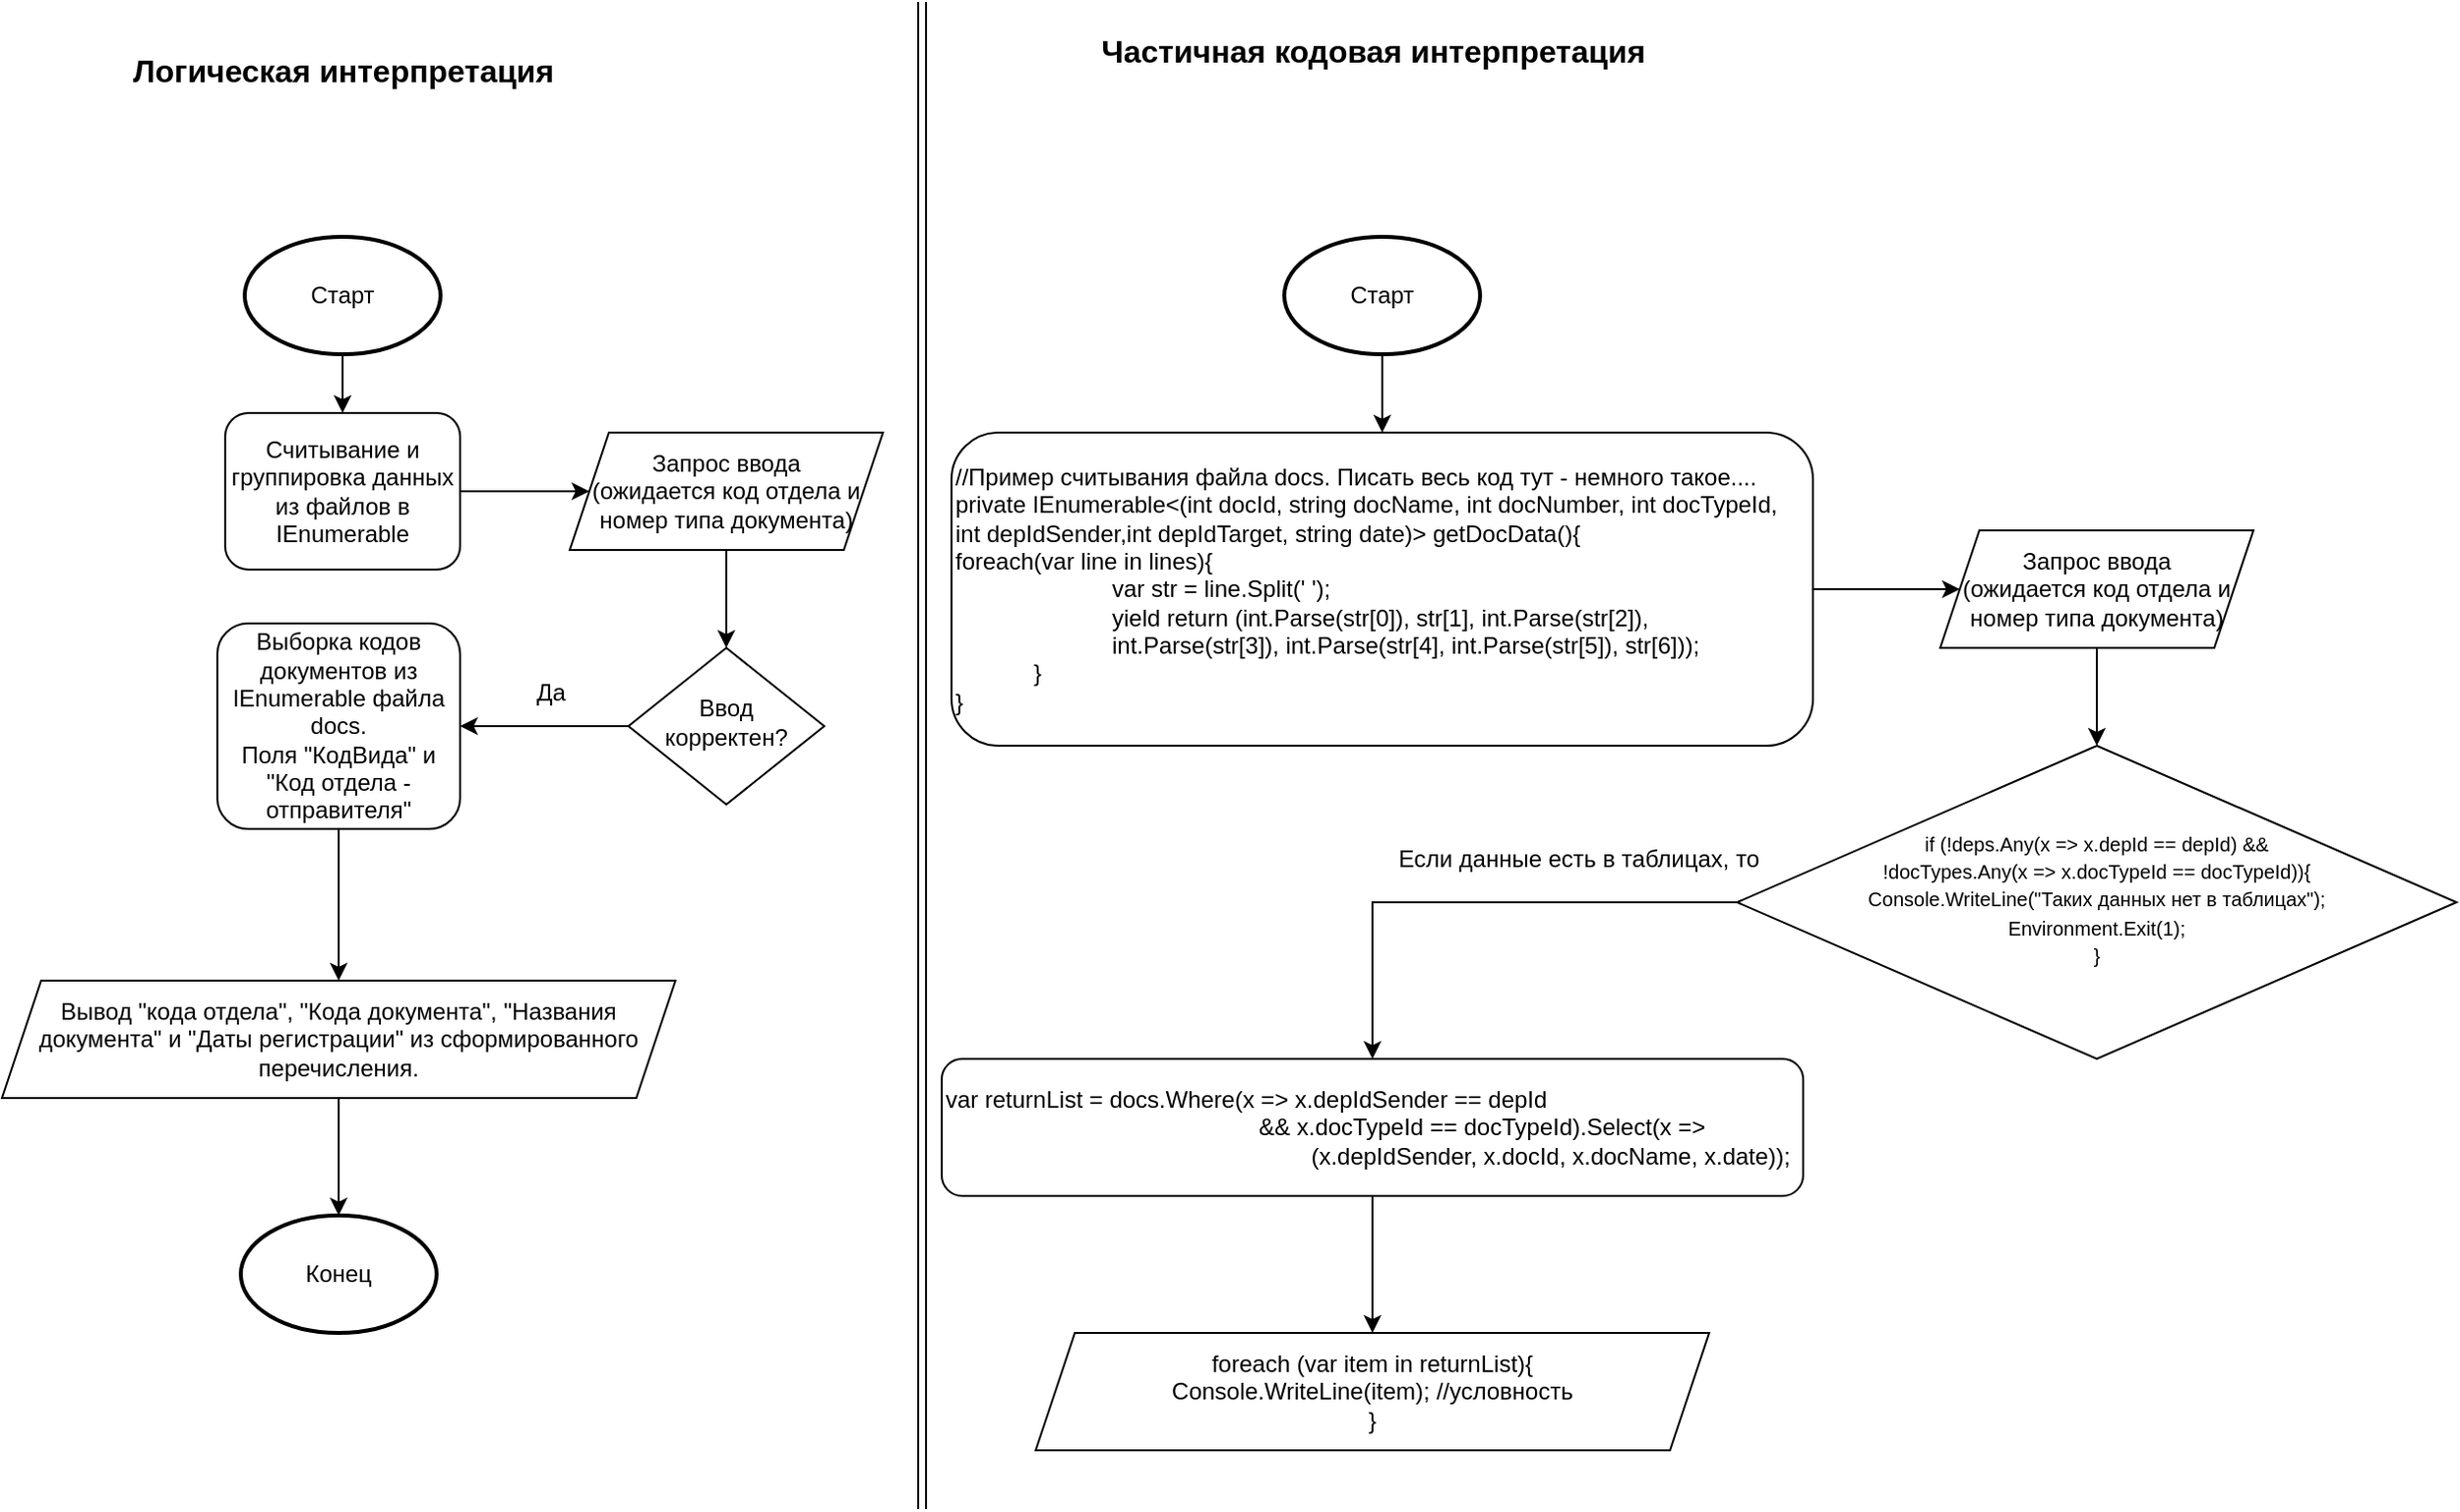 <mxfile version="21.7.4" type="device">
  <diagram id="C5RBs43oDa-KdzZeNtuy" name="Page-1">
    <mxGraphModel dx="2364" dy="2150" grid="1" gridSize="10" guides="1" tooltips="1" connect="1" arrows="1" fold="1" page="1" pageScale="1" pageWidth="827" pageHeight="1169" math="0" shadow="0">
      <root>
        <mxCell id="WIyWlLk6GJQsqaUBKTNV-0" />
        <mxCell id="WIyWlLk6GJQsqaUBKTNV-1" parent="WIyWlLk6GJQsqaUBKTNV-0" />
        <mxCell id="WIyWlLk6GJQsqaUBKTNV-3" value="Считывание и группировка данных из файлов в IEnumerable" style="rounded=1;whiteSpace=wrap;html=1;fontSize=12;glass=0;strokeWidth=1;shadow=0;" parent="WIyWlLk6GJQsqaUBKTNV-1" vertex="1">
          <mxGeometry x="-156" y="30" width="120" height="80" as="geometry" />
        </mxCell>
        <mxCell id="MWM0EeQzqQKpR9GFQB0R-3" value="Старт" style="strokeWidth=2;html=1;shape=mxgraph.flowchart.start_1;whiteSpace=wrap;" vertex="1" parent="WIyWlLk6GJQsqaUBKTNV-1">
          <mxGeometry x="-146" y="-60" width="100" height="60" as="geometry" />
        </mxCell>
        <mxCell id="MWM0EeQzqQKpR9GFQB0R-4" value="" style="endArrow=classic;html=1;rounded=0;exitX=0.5;exitY=1;exitDx=0;exitDy=0;exitPerimeter=0;entryX=0.5;entryY=0;entryDx=0;entryDy=0;" edge="1" parent="WIyWlLk6GJQsqaUBKTNV-1" source="MWM0EeQzqQKpR9GFQB0R-3" target="WIyWlLk6GJQsqaUBKTNV-3">
          <mxGeometry width="50" height="50" relative="1" as="geometry">
            <mxPoint x="-120" y="340" as="sourcePoint" />
            <mxPoint x="-30" y="100" as="targetPoint" />
          </mxGeometry>
        </mxCell>
        <mxCell id="MWM0EeQzqQKpR9GFQB0R-5" value="" style="endArrow=classic;html=1;rounded=0;exitX=1;exitY=0.5;exitDx=0;exitDy=0;entryX=0;entryY=0.5;entryDx=0;entryDy=0;" edge="1" parent="WIyWlLk6GJQsqaUBKTNV-1" source="WIyWlLk6GJQsqaUBKTNV-3" target="MWM0EeQzqQKpR9GFQB0R-7">
          <mxGeometry width="50" height="50" relative="1" as="geometry">
            <mxPoint x="-140" y="270" as="sourcePoint" />
            <mxPoint x="40" y="70" as="targetPoint" />
          </mxGeometry>
        </mxCell>
        <mxCell id="MWM0EeQzqQKpR9GFQB0R-7" value="Запрос ввода&lt;br&gt;(ожидается код отдела и номер типа документа)" style="shape=parallelogram;perimeter=parallelogramPerimeter;whiteSpace=wrap;html=1;fixedSize=1;" vertex="1" parent="WIyWlLk6GJQsqaUBKTNV-1">
          <mxGeometry x="20" y="40" width="160" height="60" as="geometry" />
        </mxCell>
        <mxCell id="MWM0EeQzqQKpR9GFQB0R-8" value="Ввод корректен?" style="rhombus;whiteSpace=wrap;html=1;shadow=0;fontFamily=Helvetica;fontSize=12;align=center;strokeWidth=1;spacing=6;spacingTop=-4;" vertex="1" parent="WIyWlLk6GJQsqaUBKTNV-1">
          <mxGeometry x="50" y="150" width="100" height="80" as="geometry" />
        </mxCell>
        <mxCell id="MWM0EeQzqQKpR9GFQB0R-9" value="" style="endArrow=classic;html=1;rounded=0;exitX=0.5;exitY=1;exitDx=0;exitDy=0;entryX=0.5;entryY=0;entryDx=0;entryDy=0;" edge="1" parent="WIyWlLk6GJQsqaUBKTNV-1" source="MWM0EeQzqQKpR9GFQB0R-7" target="MWM0EeQzqQKpR9GFQB0R-8">
          <mxGeometry width="50" height="50" relative="1" as="geometry">
            <mxPoint x="-100" y="270" as="sourcePoint" />
            <mxPoint x="-50" y="220" as="targetPoint" />
          </mxGeometry>
        </mxCell>
        <mxCell id="MWM0EeQzqQKpR9GFQB0R-12" value="" style="endArrow=classic;html=1;rounded=0;exitX=0;exitY=0.5;exitDx=0;exitDy=0;entryX=1;entryY=0.5;entryDx=0;entryDy=0;" edge="1" parent="WIyWlLk6GJQsqaUBKTNV-1" source="MWM0EeQzqQKpR9GFQB0R-8" target="MWM0EeQzqQKpR9GFQB0R-14">
          <mxGeometry width="50" height="50" relative="1" as="geometry">
            <mxPoint x="-100" y="270" as="sourcePoint" />
            <mxPoint x="-20" y="190" as="targetPoint" />
          </mxGeometry>
        </mxCell>
        <mxCell id="MWM0EeQzqQKpR9GFQB0R-13" value="Да" style="text;html=1;align=center;verticalAlign=middle;resizable=0;points=[];autosize=1;strokeColor=none;fillColor=none;" vertex="1" parent="WIyWlLk6GJQsqaUBKTNV-1">
          <mxGeometry x="-10" y="158" width="40" height="30" as="geometry" />
        </mxCell>
        <mxCell id="MWM0EeQzqQKpR9GFQB0R-14" value="Выборка кодов документов из IEnumerable файла docs.&lt;br&gt;Поля &quot;КодВида&quot; и &quot;Код отдела - отправителя&quot;" style="rounded=1;whiteSpace=wrap;html=1;fontSize=12;glass=0;strokeWidth=1;shadow=0;" vertex="1" parent="WIyWlLk6GJQsqaUBKTNV-1">
          <mxGeometry x="-160" y="137.5" width="124" height="105" as="geometry" />
        </mxCell>
        <mxCell id="MWM0EeQzqQKpR9GFQB0R-15" value="" style="endArrow=classic;html=1;rounded=0;exitX=0.5;exitY=1;exitDx=0;exitDy=0;entryX=0.5;entryY=0;entryDx=0;entryDy=0;" edge="1" parent="WIyWlLk6GJQsqaUBKTNV-1" source="MWM0EeQzqQKpR9GFQB0R-14" target="MWM0EeQzqQKpR9GFQB0R-16">
          <mxGeometry width="50" height="50" relative="1" as="geometry">
            <mxPoint x="200" y="410" as="sourcePoint" />
            <mxPoint x="250" y="360" as="targetPoint" />
          </mxGeometry>
        </mxCell>
        <mxCell id="MWM0EeQzqQKpR9GFQB0R-16" value="Вывод &quot;кода отдела&quot;, &quot;Кода документа&quot;, &quot;Названия документа&quot; и &quot;Даты регистрации&quot; из сформированного перечисления." style="shape=parallelogram;perimeter=parallelogramPerimeter;whiteSpace=wrap;html=1;fixedSize=1;" vertex="1" parent="WIyWlLk6GJQsqaUBKTNV-1">
          <mxGeometry x="-270" y="320" width="344" height="60" as="geometry" />
        </mxCell>
        <mxCell id="MWM0EeQzqQKpR9GFQB0R-17" value="Конец" style="strokeWidth=2;html=1;shape=mxgraph.flowchart.start_1;whiteSpace=wrap;" vertex="1" parent="WIyWlLk6GJQsqaUBKTNV-1">
          <mxGeometry x="-148" y="440" width="100" height="60" as="geometry" />
        </mxCell>
        <mxCell id="MWM0EeQzqQKpR9GFQB0R-18" value="" style="endArrow=classic;html=1;rounded=0;exitX=0.5;exitY=1;exitDx=0;exitDy=0;entryX=0.5;entryY=0;entryDx=0;entryDy=0;entryPerimeter=0;" edge="1" parent="WIyWlLk6GJQsqaUBKTNV-1" source="MWM0EeQzqQKpR9GFQB0R-16" target="MWM0EeQzqQKpR9GFQB0R-17">
          <mxGeometry width="50" height="50" relative="1" as="geometry">
            <mxPoint x="-120" y="850" as="sourcePoint" />
            <mxPoint x="-30" y="430" as="targetPoint" />
          </mxGeometry>
        </mxCell>
        <mxCell id="MWM0EeQzqQKpR9GFQB0R-19" value="Старт" style="strokeWidth=2;html=1;shape=mxgraph.flowchart.start_1;whiteSpace=wrap;" vertex="1" parent="WIyWlLk6GJQsqaUBKTNV-1">
          <mxGeometry x="385" y="-60" width="100" height="60" as="geometry" />
        </mxCell>
        <mxCell id="MWM0EeQzqQKpR9GFQB0R-20" value="" style="endArrow=classic;html=1;rounded=0;exitX=0.5;exitY=1;exitDx=0;exitDy=0;exitPerimeter=0;entryX=0.5;entryY=0;entryDx=0;entryDy=0;" edge="1" parent="WIyWlLk6GJQsqaUBKTNV-1" source="MWM0EeQzqQKpR9GFQB0R-19" target="MWM0EeQzqQKpR9GFQB0R-21">
          <mxGeometry width="50" height="50" relative="1" as="geometry">
            <mxPoint x="503" y="88" as="sourcePoint" />
            <mxPoint x="435" y="40" as="targetPoint" />
          </mxGeometry>
        </mxCell>
        <mxCell id="MWM0EeQzqQKpR9GFQB0R-21" value="//Пример считывания файла docs. Писать весь код тут - немного такое....&lt;br&gt;private IEnumerable&amp;lt;(int docId, string docName, int docNumber, int docTypeId, &lt;br&gt;int depIdSender,int depIdTarget, string date)&amp;gt; getDocData(){&lt;br&gt;&lt;span style=&quot;background-color: initial;&quot;&gt;foreach(var line in lines){&lt;/span&gt;&lt;br&gt;&lt;blockquote style=&quot;margin: 0 0 0 40px; border: none; padding: 0px;&quot;&gt;&lt;blockquote style=&quot;margin: 0 0 0 40px; border: none; padding: 0px;&quot;&gt;var str = line.Split(&#39; &#39;);&lt;/blockquote&gt;&lt;blockquote style=&quot;margin: 0 0 0 40px; border: none; padding: 0px;&quot;&gt;yield return (int.Parse(str[0]), str[1], int.Parse(str[2]), &lt;br&gt;int.Parse(str[3]),&amp;nbsp;int.Parse(str[4],&amp;nbsp;&lt;span style=&quot;background-color: initial;&quot;&gt;int.Parse(str[5]), str[6]&lt;/span&gt;&lt;span style=&quot;background-color: initial;&quot;&gt;)&lt;/span&gt;&lt;span style=&quot;background-color: initial;&quot;&gt;);&lt;/span&gt;&lt;/blockquote&gt;&lt;/blockquote&gt;&lt;blockquote style=&quot;margin: 0 0 0 40px; border: none; padding: 0px;&quot;&gt;}&lt;/blockquote&gt;}" style="rounded=1;whiteSpace=wrap;html=1;fontSize=12;glass=0;strokeWidth=1;shadow=0;align=left;" vertex="1" parent="WIyWlLk6GJQsqaUBKTNV-1">
          <mxGeometry x="215" y="40" width="440" height="160" as="geometry" />
        </mxCell>
        <mxCell id="MWM0EeQzqQKpR9GFQB0R-22" value="Запрос ввода&lt;br&gt;(ожидается код отдела и номер типа документа)" style="shape=parallelogram;perimeter=parallelogramPerimeter;whiteSpace=wrap;html=1;fixedSize=1;" vertex="1" parent="WIyWlLk6GJQsqaUBKTNV-1">
          <mxGeometry x="720" y="90" width="160" height="60" as="geometry" />
        </mxCell>
        <mxCell id="MWM0EeQzqQKpR9GFQB0R-23" value="" style="endArrow=classic;html=1;rounded=0;exitX=1;exitY=0.5;exitDx=0;exitDy=0;entryX=0;entryY=0.5;entryDx=0;entryDy=0;" edge="1" parent="WIyWlLk6GJQsqaUBKTNV-1" source="MWM0EeQzqQKpR9GFQB0R-21" target="MWM0EeQzqQKpR9GFQB0R-22">
          <mxGeometry width="50" height="50" relative="1" as="geometry">
            <mxPoint x="690" y="110" as="sourcePoint" />
            <mxPoint x="756" y="110" as="targetPoint" />
          </mxGeometry>
        </mxCell>
        <mxCell id="MWM0EeQzqQKpR9GFQB0R-24" value="" style="endArrow=classic;html=1;rounded=0;exitX=0.5;exitY=1;exitDx=0;exitDy=0;entryX=0.5;entryY=0;entryDx=0;entryDy=0;" edge="1" parent="WIyWlLk6GJQsqaUBKTNV-1" source="MWM0EeQzqQKpR9GFQB0R-22" target="MWM0EeQzqQKpR9GFQB0R-25">
          <mxGeometry width="50" height="50" relative="1" as="geometry">
            <mxPoint x="780" y="250" as="sourcePoint" />
            <mxPoint x="880" y="190" as="targetPoint" />
          </mxGeometry>
        </mxCell>
        <mxCell id="MWM0EeQzqQKpR9GFQB0R-25" value="&lt;font style=&quot;font-size: 10px;&quot;&gt;if (!deps.Any(x =&amp;gt; x.depId == depId) &amp;amp;&amp;amp; &lt;br&gt;!docTypes.Any(x =&amp;gt; x.docTypeId&amp;nbsp;==&amp;nbsp;docTypeId)){&lt;br&gt;Console.WriteLine(&quot;Таких данных нет в таблицах&quot;);&lt;br&gt;Environment.Exit(1);&lt;br&gt;}&lt;/font&gt;" style="rhombus;whiteSpace=wrap;html=1;shadow=0;fontFamily=Helvetica;fontSize=12;align=center;strokeWidth=1;spacing=6;spacingTop=-4;" vertex="1" parent="WIyWlLk6GJQsqaUBKTNV-1">
          <mxGeometry x="616.25" y="200" width="367.5" height="160" as="geometry" />
        </mxCell>
        <mxCell id="MWM0EeQzqQKpR9GFQB0R-26" value="" style="endArrow=classic;html=1;rounded=0;exitX=0;exitY=0.5;exitDx=0;exitDy=0;entryX=0.5;entryY=0;entryDx=0;entryDy=0;" edge="1" parent="WIyWlLk6GJQsqaUBKTNV-1" source="MWM0EeQzqQKpR9GFQB0R-25" target="MWM0EeQzqQKpR9GFQB0R-28">
          <mxGeometry width="50" height="50" relative="1" as="geometry">
            <mxPoint x="540" y="350" as="sourcePoint" />
            <mxPoint x="600" y="370" as="targetPoint" />
            <Array as="points">
              <mxPoint x="430" y="280" />
            </Array>
          </mxGeometry>
        </mxCell>
        <mxCell id="MWM0EeQzqQKpR9GFQB0R-27" value="Если данные есть в таблицах, то" style="text;html=1;align=center;verticalAlign=middle;resizable=0;points=[];autosize=1;strokeColor=none;fillColor=none;" vertex="1" parent="WIyWlLk6GJQsqaUBKTNV-1">
          <mxGeometry x="430" y="242.5" width="210" height="30" as="geometry" />
        </mxCell>
        <mxCell id="MWM0EeQzqQKpR9GFQB0R-28" value="var returnList = docs.Where(x =&amp;gt; x.depIdSender == depId &lt;br&gt;&lt;span style=&quot;white-space: pre;&quot;&gt;&#x9;&lt;/span&gt;&lt;span style=&quot;white-space: pre;&quot;&gt;&#x9;&lt;/span&gt;&lt;span style=&quot;white-space: pre;&quot;&gt;&#x9;&lt;/span&gt;&lt;span style=&quot;white-space: pre;&quot;&gt;&#x9;&lt;/span&gt;&lt;span style=&quot;white-space: pre;&quot;&gt;&#x9;&lt;/span&gt;&lt;span style=&quot;white-space: pre;&quot;&gt;&#x9;&lt;/span&gt;&amp;amp;&amp;amp; x.docTypeId == docTypeId).Select(x =&amp;gt; &lt;span style=&quot;white-space: pre;&quot;&gt;&#x9;&lt;/span&gt;&lt;span style=&quot;white-space: pre;&quot;&gt;&#x9;&lt;/span&gt;&lt;span style=&quot;white-space: pre;&quot;&gt;&#x9;&lt;/span&gt;&lt;span style=&quot;white-space: pre;&quot;&gt;&#x9;&lt;/span&gt;&lt;span style=&quot;white-space: pre;&quot;&gt;&#x9;&lt;/span&gt;&lt;span style=&quot;white-space: pre;&quot;&gt;&#x9;&lt;/span&gt;&lt;span style=&quot;white-space: pre;&quot;&gt;&#x9;&lt;/span&gt;(x.depIdSender, x.docId, x.docName, x.date));" style="rounded=1;whiteSpace=wrap;html=1;fontSize=12;glass=0;strokeWidth=1;shadow=0;align=left;" vertex="1" parent="WIyWlLk6GJQsqaUBKTNV-1">
          <mxGeometry x="210" y="360" width="440" height="70" as="geometry" />
        </mxCell>
        <mxCell id="MWM0EeQzqQKpR9GFQB0R-29" value="&lt;div style=&quot;&quot;&gt;&lt;span style=&quot;background-color: initial;&quot;&gt;foreach (var item in returnList){&lt;/span&gt;&lt;/div&gt;&lt;div style=&quot;&quot;&gt;Console.WriteLine(item); //условность&lt;/div&gt;&lt;div style=&quot;&quot;&gt;&lt;span style=&quot;background-color: initial;&quot;&gt;}&lt;/span&gt;&lt;/div&gt;" style="shape=parallelogram;perimeter=parallelogramPerimeter;whiteSpace=wrap;html=1;fixedSize=1;align=center;" vertex="1" parent="WIyWlLk6GJQsqaUBKTNV-1">
          <mxGeometry x="258" y="500" width="344" height="60" as="geometry" />
        </mxCell>
        <mxCell id="MWM0EeQzqQKpR9GFQB0R-30" value="" style="endArrow=classic;html=1;rounded=0;exitX=0.5;exitY=1;exitDx=0;exitDy=0;entryX=0.5;entryY=0;entryDx=0;entryDy=0;" edge="1" parent="WIyWlLk6GJQsqaUBKTNV-1" source="MWM0EeQzqQKpR9GFQB0R-28" target="MWM0EeQzqQKpR9GFQB0R-29">
          <mxGeometry width="50" height="50" relative="1" as="geometry">
            <mxPoint x="50" y="470" as="sourcePoint" />
            <mxPoint x="100" y="420" as="targetPoint" />
          </mxGeometry>
        </mxCell>
        <mxCell id="MWM0EeQzqQKpR9GFQB0R-31" value="" style="shape=link;html=1;rounded=0;" edge="1" parent="WIyWlLk6GJQsqaUBKTNV-1">
          <mxGeometry width="100" relative="1" as="geometry">
            <mxPoint x="200" y="590" as="sourcePoint" />
            <mxPoint x="200" y="-180" as="targetPoint" />
          </mxGeometry>
        </mxCell>
        <mxCell id="MWM0EeQzqQKpR9GFQB0R-32" value="&lt;font style=&quot;font-size: 16px;&quot;&gt;&lt;b&gt;Логическая интерпретация&lt;/b&gt;&lt;/font&gt;" style="text;html=1;align=center;verticalAlign=middle;resizable=0;points=[];autosize=1;strokeColor=none;fillColor=none;" vertex="1" parent="WIyWlLk6GJQsqaUBKTNV-1">
          <mxGeometry x="-216" y="-160" width="240" height="30" as="geometry" />
        </mxCell>
        <mxCell id="MWM0EeQzqQKpR9GFQB0R-33" value="&lt;font style=&quot;font-size: 16px;&quot;&gt;&lt;b&gt;Частичная кодовая интерпретация&lt;/b&gt;&lt;/font&gt;" style="text;html=1;align=center;verticalAlign=middle;resizable=0;points=[];autosize=1;strokeColor=none;fillColor=none;" vertex="1" parent="WIyWlLk6GJQsqaUBKTNV-1">
          <mxGeometry x="280" y="-170" width="300" height="30" as="geometry" />
        </mxCell>
      </root>
    </mxGraphModel>
  </diagram>
</mxfile>
